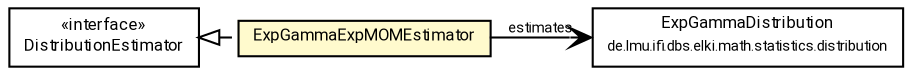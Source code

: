 #!/usr/local/bin/dot
#
# Class diagram 
# Generated by UMLGraph version R5_7_2-60-g0e99a6 (http://www.spinellis.gr/umlgraph/)
#

digraph G {
	graph [fontnames="svg"]
	edge [fontname="Roboto",fontsize=7,labelfontname="Roboto",labelfontsize=7,color="black"];
	node [fontname="Roboto",fontcolor="black",fontsize=8,shape=plaintext,margin=0,width=0,height=0];
	nodesep=0.15;
	ranksep=0.25;
	rankdir=LR;
	// de.lmu.ifi.dbs.elki.math.statistics.distribution.estimator.ExpGammaExpMOMEstimator
	c4077535 [label=<<table title="de.lmu.ifi.dbs.elki.math.statistics.distribution.estimator.ExpGammaExpMOMEstimator" border="0" cellborder="1" cellspacing="0" cellpadding="2" bgcolor="lemonChiffon" href="ExpGammaExpMOMEstimator.html" target="_parent">
		<tr><td><table border="0" cellspacing="0" cellpadding="1">
		<tr><td align="center" balign="center"> <font face="Roboto">ExpGammaExpMOMEstimator</font> </td></tr>
		</table></td></tr>
		</table>>, URL="ExpGammaExpMOMEstimator.html"];
	// de.lmu.ifi.dbs.elki.math.statistics.distribution.estimator.DistributionEstimator<D extends de.lmu.ifi.dbs.elki.math.statistics.distribution.Distribution>
	c4077555 [label=<<table title="de.lmu.ifi.dbs.elki.math.statistics.distribution.estimator.DistributionEstimator" border="0" cellborder="1" cellspacing="0" cellpadding="2" href="DistributionEstimator.html" target="_parent">
		<tr><td><table border="0" cellspacing="0" cellpadding="1">
		<tr><td align="center" balign="center"> &#171;interface&#187; </td></tr>
		<tr><td align="center" balign="center"> <font face="Roboto">DistributionEstimator</font> </td></tr>
		</table></td></tr>
		</table>>, URL="DistributionEstimator.html"];
	// de.lmu.ifi.dbs.elki.math.statistics.distribution.ExpGammaDistribution
	c4077622 [label=<<table title="de.lmu.ifi.dbs.elki.math.statistics.distribution.ExpGammaDistribution" border="0" cellborder="1" cellspacing="0" cellpadding="2" href="../ExpGammaDistribution.html" target="_parent">
		<tr><td><table border="0" cellspacing="0" cellpadding="1">
		<tr><td align="center" balign="center"> <font face="Roboto">ExpGammaDistribution</font> </td></tr>
		<tr><td align="center" balign="center"> <font face="Roboto" point-size="7.0">de.lmu.ifi.dbs.elki.math.statistics.distribution</font> </td></tr>
		</table></td></tr>
		</table>>, URL="../ExpGammaDistribution.html"];
	// de.lmu.ifi.dbs.elki.math.statistics.distribution.estimator.ExpGammaExpMOMEstimator implements de.lmu.ifi.dbs.elki.math.statistics.distribution.estimator.DistributionEstimator<D extends de.lmu.ifi.dbs.elki.math.statistics.distribution.Distribution>
	c4077555 -> c4077535 [arrowtail=empty,style=dashed,dir=back,weight=9];
	// de.lmu.ifi.dbs.elki.math.statistics.distribution.estimator.ExpGammaExpMOMEstimator navassoc de.lmu.ifi.dbs.elki.math.statistics.distribution.ExpGammaDistribution
	c4077535 -> c4077622 [arrowhead=open,weight=1,label="estimates"];
}

